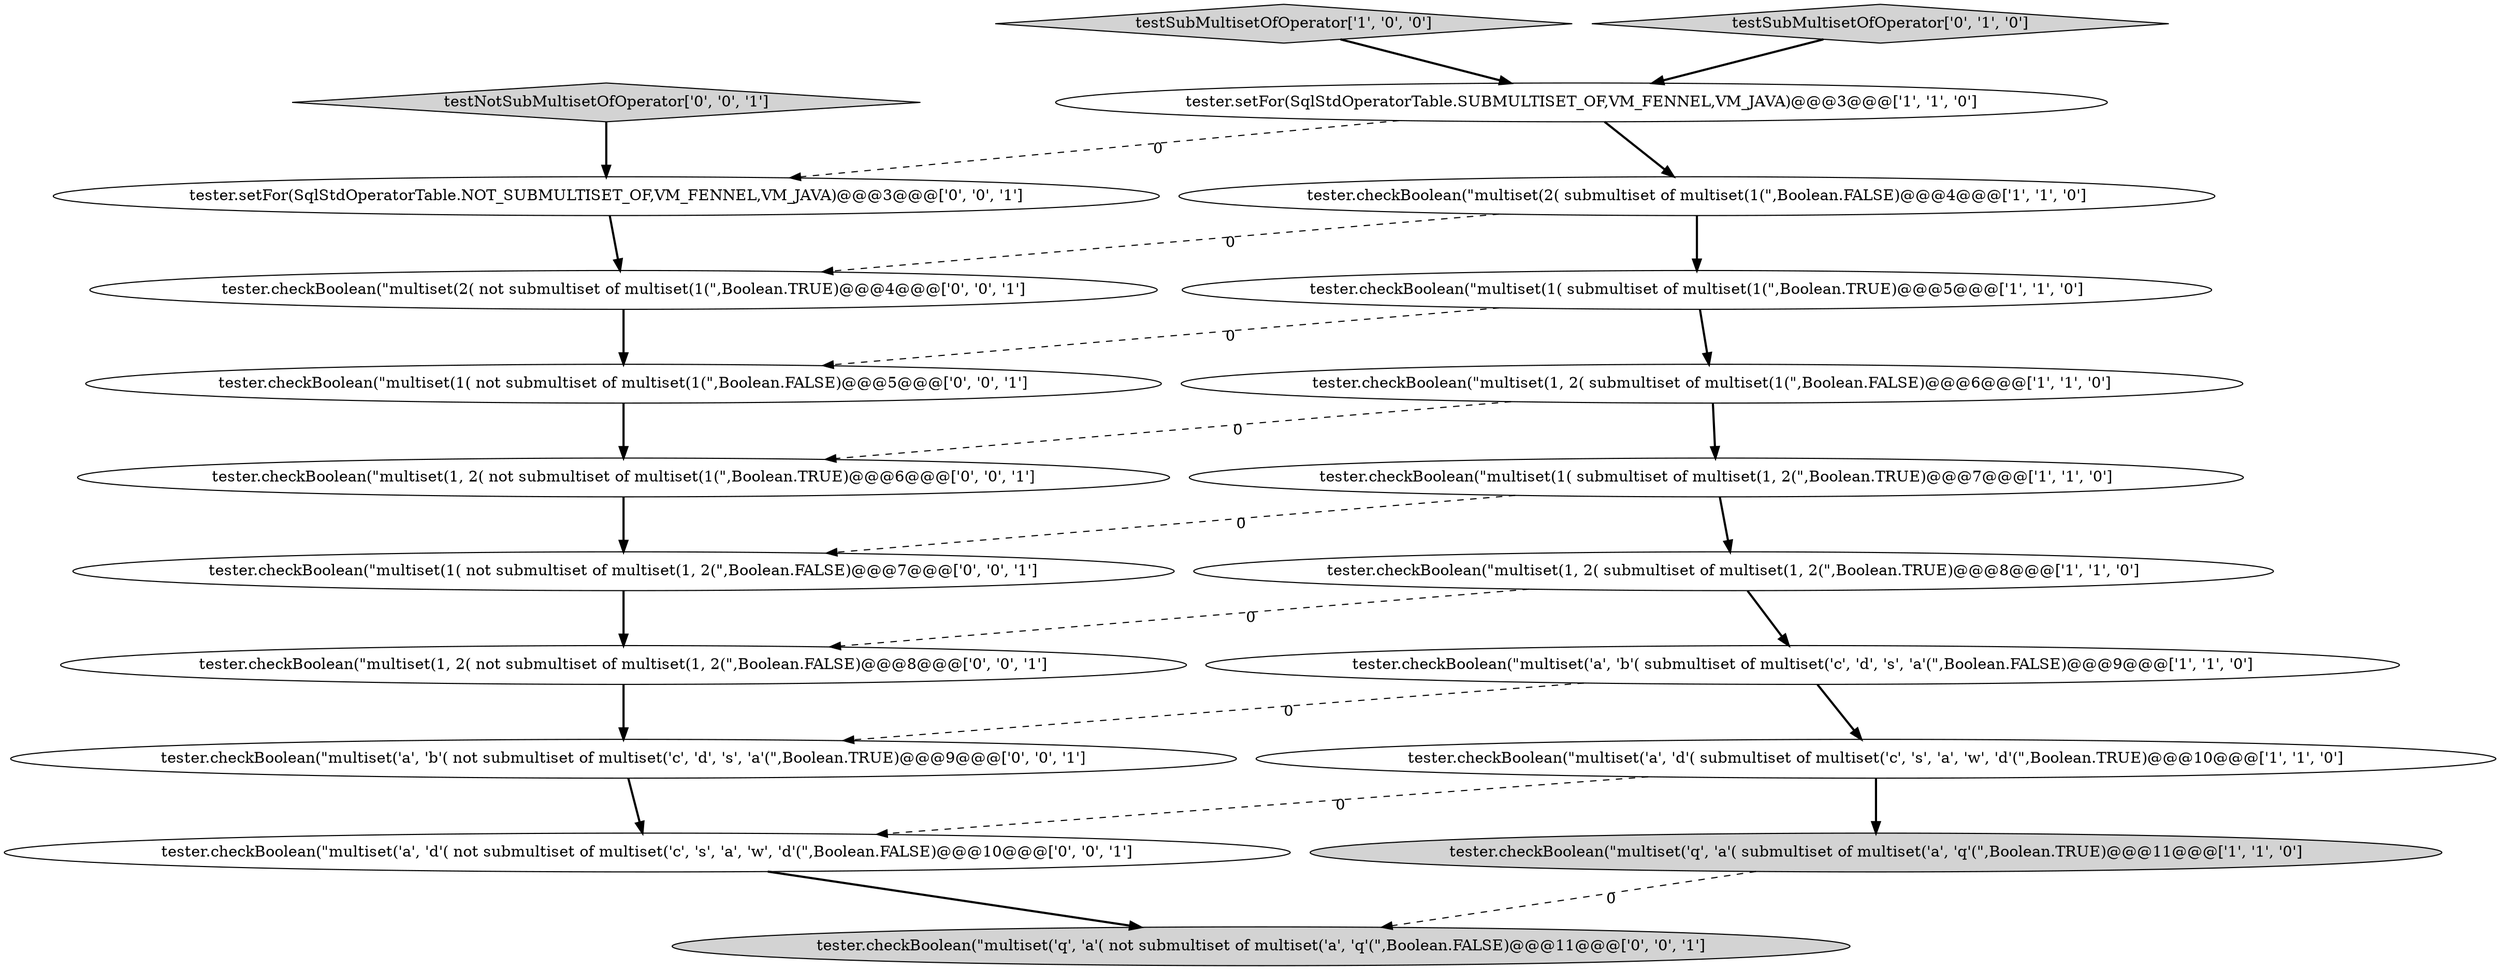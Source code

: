 digraph {
11 [style = filled, label = "tester.checkBoolean(\"multiset(1, 2( not submultiset of multiset(1(\",Boolean.TRUE)@@@6@@@['0', '0', '1']", fillcolor = white, shape = ellipse image = "AAA0AAABBB3BBB"];
0 [style = filled, label = "tester.checkBoolean(\"multiset(1( submultiset of multiset(1, 2(\",Boolean.TRUE)@@@7@@@['1', '1', '0']", fillcolor = white, shape = ellipse image = "AAA0AAABBB1BBB"];
7 [style = filled, label = "tester.checkBoolean(\"multiset(2( submultiset of multiset(1(\",Boolean.FALSE)@@@4@@@['1', '1', '0']", fillcolor = white, shape = ellipse image = "AAA0AAABBB1BBB"];
15 [style = filled, label = "tester.checkBoolean(\"multiset('q', 'a'( not submultiset of multiset('a', 'q'(\",Boolean.FALSE)@@@11@@@['0', '0', '1']", fillcolor = lightgray, shape = ellipse image = "AAA0AAABBB3BBB"];
9 [style = filled, label = "testSubMultisetOfOperator['1', '0', '0']", fillcolor = lightgray, shape = diamond image = "AAA0AAABBB1BBB"];
10 [style = filled, label = "testSubMultisetOfOperator['0', '1', '0']", fillcolor = lightgray, shape = diamond image = "AAA0AAABBB2BBB"];
5 [style = filled, label = "tester.checkBoolean(\"multiset(1( submultiset of multiset(1(\",Boolean.TRUE)@@@5@@@['1', '1', '0']", fillcolor = white, shape = ellipse image = "AAA0AAABBB1BBB"];
20 [style = filled, label = "tester.checkBoolean(\"multiset(1( not submultiset of multiset(1(\",Boolean.FALSE)@@@5@@@['0', '0', '1']", fillcolor = white, shape = ellipse image = "AAA0AAABBB3BBB"];
19 [style = filled, label = "tester.checkBoolean(\"multiset('a', 'd'( not submultiset of multiset('c', 's', 'a', 'w', 'd'(\",Boolean.FALSE)@@@10@@@['0', '0', '1']", fillcolor = white, shape = ellipse image = "AAA0AAABBB3BBB"];
3 [style = filled, label = "tester.checkBoolean(\"multiset(1, 2( submultiset of multiset(1(\",Boolean.FALSE)@@@6@@@['1', '1', '0']", fillcolor = white, shape = ellipse image = "AAA0AAABBB1BBB"];
18 [style = filled, label = "tester.setFor(SqlStdOperatorTable.NOT_SUBMULTISET_OF,VM_FENNEL,VM_JAVA)@@@3@@@['0', '0', '1']", fillcolor = white, shape = ellipse image = "AAA0AAABBB3BBB"];
8 [style = filled, label = "tester.checkBoolean(\"multiset(1, 2( submultiset of multiset(1, 2(\",Boolean.TRUE)@@@8@@@['1', '1', '0']", fillcolor = white, shape = ellipse image = "AAA0AAABBB1BBB"];
13 [style = filled, label = "tester.checkBoolean(\"multiset('a', 'b'( not submultiset of multiset('c', 'd', 's', 'a'(\",Boolean.TRUE)@@@9@@@['0', '0', '1']", fillcolor = white, shape = ellipse image = "AAA0AAABBB3BBB"];
14 [style = filled, label = "tester.checkBoolean(\"multiset(1( not submultiset of multiset(1, 2(\",Boolean.FALSE)@@@7@@@['0', '0', '1']", fillcolor = white, shape = ellipse image = "AAA0AAABBB3BBB"];
1 [style = filled, label = "tester.checkBoolean(\"multiset('a', 'd'( submultiset of multiset('c', 's', 'a', 'w', 'd'(\",Boolean.TRUE)@@@10@@@['1', '1', '0']", fillcolor = white, shape = ellipse image = "AAA0AAABBB1BBB"];
6 [style = filled, label = "tester.checkBoolean(\"multiset('a', 'b'( submultiset of multiset('c', 'd', 's', 'a'(\",Boolean.FALSE)@@@9@@@['1', '1', '0']", fillcolor = white, shape = ellipse image = "AAA0AAABBB1BBB"];
17 [style = filled, label = "tester.checkBoolean(\"multiset(1, 2( not submultiset of multiset(1, 2(\",Boolean.FALSE)@@@8@@@['0', '0', '1']", fillcolor = white, shape = ellipse image = "AAA0AAABBB3BBB"];
2 [style = filled, label = "tester.checkBoolean(\"multiset('q', 'a'( submultiset of multiset('a', 'q'(\",Boolean.TRUE)@@@11@@@['1', '1', '0']", fillcolor = lightgray, shape = ellipse image = "AAA0AAABBB1BBB"];
12 [style = filled, label = "tester.checkBoolean(\"multiset(2( not submultiset of multiset(1(\",Boolean.TRUE)@@@4@@@['0', '0', '1']", fillcolor = white, shape = ellipse image = "AAA0AAABBB3BBB"];
16 [style = filled, label = "testNotSubMultisetOfOperator['0', '0', '1']", fillcolor = lightgray, shape = diamond image = "AAA0AAABBB3BBB"];
4 [style = filled, label = "tester.setFor(SqlStdOperatorTable.SUBMULTISET_OF,VM_FENNEL,VM_JAVA)@@@3@@@['1', '1', '0']", fillcolor = white, shape = ellipse image = "AAA0AAABBB1BBB"];
5->3 [style = bold, label=""];
4->18 [style = dashed, label="0"];
16->18 [style = bold, label=""];
11->14 [style = bold, label=""];
9->4 [style = bold, label=""];
1->19 [style = dashed, label="0"];
18->12 [style = bold, label=""];
12->20 [style = bold, label=""];
14->17 [style = bold, label=""];
8->6 [style = bold, label=""];
4->7 [style = bold, label=""];
3->0 [style = bold, label=""];
5->20 [style = dashed, label="0"];
2->15 [style = dashed, label="0"];
0->14 [style = dashed, label="0"];
6->1 [style = bold, label=""];
7->5 [style = bold, label=""];
13->19 [style = bold, label=""];
6->13 [style = dashed, label="0"];
0->8 [style = bold, label=""];
10->4 [style = bold, label=""];
7->12 [style = dashed, label="0"];
8->17 [style = dashed, label="0"];
1->2 [style = bold, label=""];
17->13 [style = bold, label=""];
19->15 [style = bold, label=""];
3->11 [style = dashed, label="0"];
20->11 [style = bold, label=""];
}

